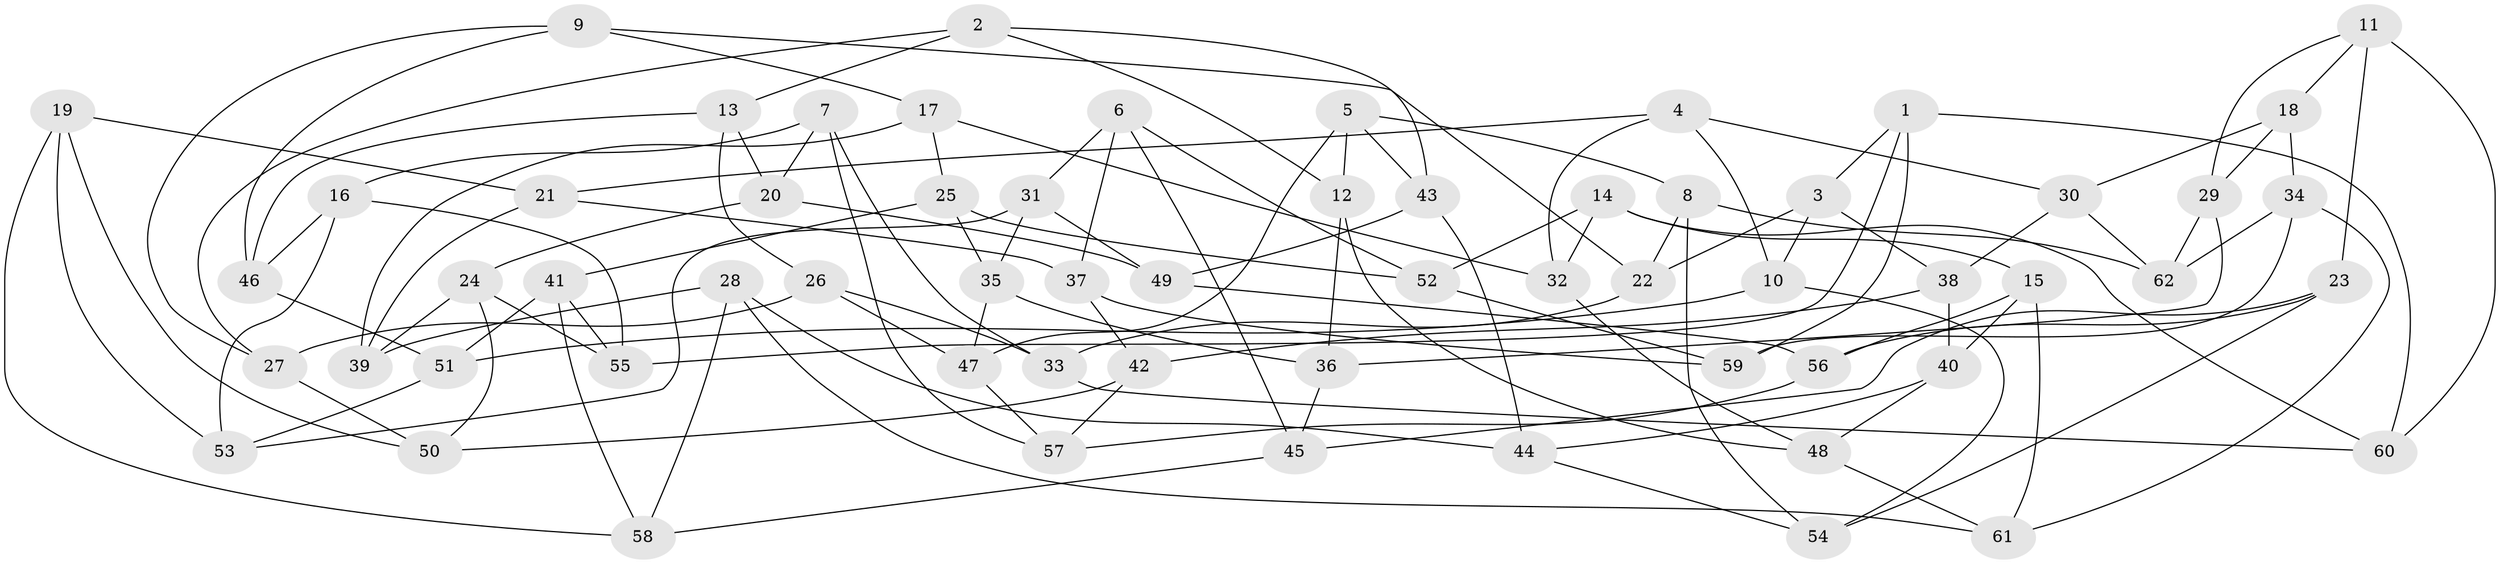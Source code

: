 // Generated by graph-tools (version 1.1) at 2025/50/03/09/25 03:50:44]
// undirected, 62 vertices, 124 edges
graph export_dot {
graph [start="1"]
  node [color=gray90,style=filled];
  1;
  2;
  3;
  4;
  5;
  6;
  7;
  8;
  9;
  10;
  11;
  12;
  13;
  14;
  15;
  16;
  17;
  18;
  19;
  20;
  21;
  22;
  23;
  24;
  25;
  26;
  27;
  28;
  29;
  30;
  31;
  32;
  33;
  34;
  35;
  36;
  37;
  38;
  39;
  40;
  41;
  42;
  43;
  44;
  45;
  46;
  47;
  48;
  49;
  50;
  51;
  52;
  53;
  54;
  55;
  56;
  57;
  58;
  59;
  60;
  61;
  62;
  1 -- 55;
  1 -- 3;
  1 -- 60;
  1 -- 59;
  2 -- 43;
  2 -- 27;
  2 -- 12;
  2 -- 13;
  3 -- 10;
  3 -- 22;
  3 -- 38;
  4 -- 32;
  4 -- 10;
  4 -- 30;
  4 -- 21;
  5 -- 47;
  5 -- 8;
  5 -- 12;
  5 -- 43;
  6 -- 52;
  6 -- 45;
  6 -- 37;
  6 -- 31;
  7 -- 16;
  7 -- 57;
  7 -- 20;
  7 -- 33;
  8 -- 22;
  8 -- 54;
  8 -- 62;
  9 -- 22;
  9 -- 27;
  9 -- 17;
  9 -- 46;
  10 -- 51;
  10 -- 54;
  11 -- 29;
  11 -- 18;
  11 -- 23;
  11 -- 60;
  12 -- 36;
  12 -- 48;
  13 -- 26;
  13 -- 20;
  13 -- 46;
  14 -- 52;
  14 -- 32;
  14 -- 60;
  14 -- 15;
  15 -- 56;
  15 -- 40;
  15 -- 61;
  16 -- 46;
  16 -- 53;
  16 -- 55;
  17 -- 25;
  17 -- 39;
  17 -- 32;
  18 -- 29;
  18 -- 30;
  18 -- 34;
  19 -- 50;
  19 -- 21;
  19 -- 58;
  19 -- 53;
  20 -- 24;
  20 -- 49;
  21 -- 37;
  21 -- 39;
  22 -- 33;
  23 -- 54;
  23 -- 56;
  23 -- 45;
  24 -- 55;
  24 -- 39;
  24 -- 50;
  25 -- 41;
  25 -- 35;
  25 -- 52;
  26 -- 33;
  26 -- 27;
  26 -- 47;
  27 -- 50;
  28 -- 61;
  28 -- 44;
  28 -- 58;
  28 -- 39;
  29 -- 62;
  29 -- 36;
  30 -- 62;
  30 -- 38;
  31 -- 53;
  31 -- 49;
  31 -- 35;
  32 -- 48;
  33 -- 60;
  34 -- 59;
  34 -- 62;
  34 -- 61;
  35 -- 36;
  35 -- 47;
  36 -- 45;
  37 -- 59;
  37 -- 42;
  38 -- 42;
  38 -- 40;
  40 -- 44;
  40 -- 48;
  41 -- 58;
  41 -- 55;
  41 -- 51;
  42 -- 57;
  42 -- 50;
  43 -- 44;
  43 -- 49;
  44 -- 54;
  45 -- 58;
  46 -- 51;
  47 -- 57;
  48 -- 61;
  49 -- 56;
  51 -- 53;
  52 -- 59;
  56 -- 57;
}
